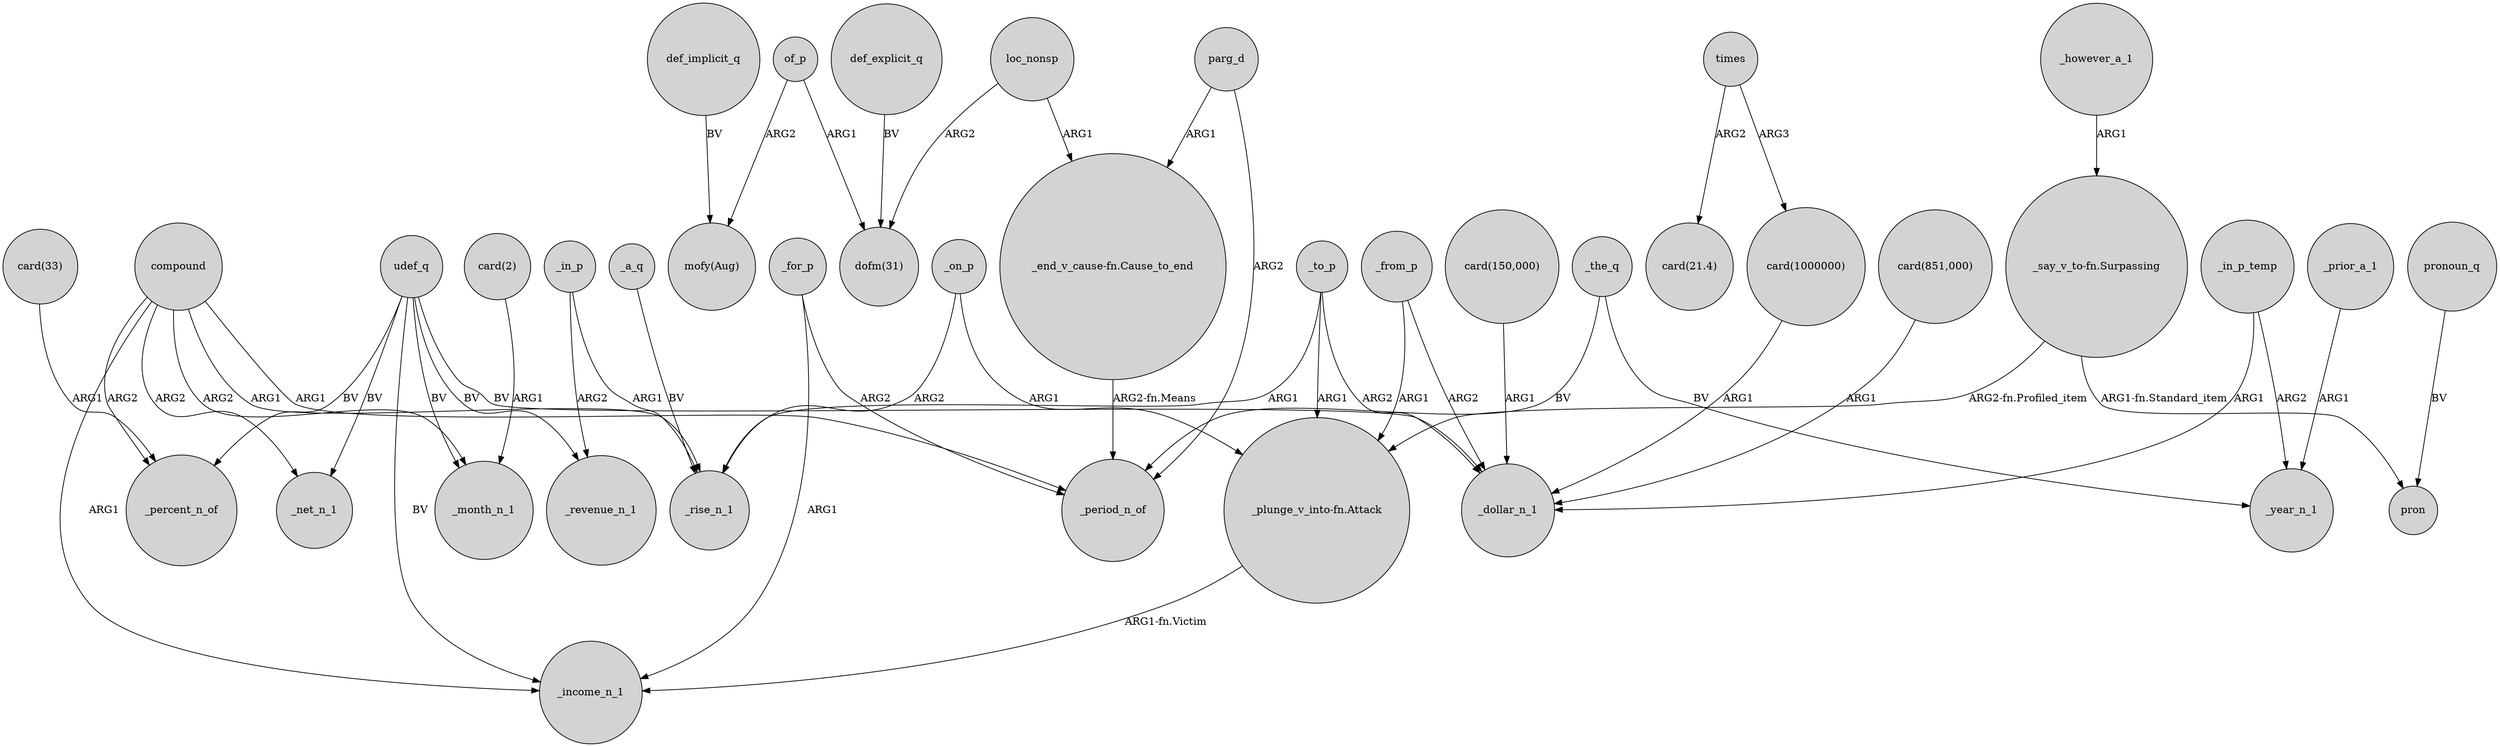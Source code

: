 digraph {
	node [shape=circle style=filled]
	udef_q -> _month_n_1 [label=BV]
	parg_d -> "_end_v_cause-fn.Cause_to_end" [label=ARG1]
	_a_q -> _rise_n_1 [label=BV]
	_from_p -> "_plunge_v_into-fn.Attack" [label=ARG1]
	"_end_v_cause-fn.Cause_to_end" -> _period_n_of [label="ARG2-fn.Means"]
	times -> "card(21.4)" [label=ARG2]
	compound -> _net_n_1 [label=ARG2]
	compound -> _rise_n_1 [label=ARG1]
	"card(851,000)" -> _dollar_n_1 [label=ARG1]
	udef_q -> _income_n_1 [label=BV]
	_for_p -> _income_n_1 [label=ARG1]
	_to_p -> _rise_n_1 [label=ARG1]
	"card(150,000)" -> _dollar_n_1 [label=ARG1]
	times -> "card(1000000)" [label=ARG3]
	_to_p -> _dollar_n_1 [label=ARG2]
	of_p -> "dofm(31)" [label=ARG1]
	_to_p -> "_plunge_v_into-fn.Attack" [label=ARG1]
	_in_p_temp -> _dollar_n_1 [label=ARG1]
	"card(2)" -> _month_n_1 [label=ARG1]
	udef_q -> _revenue_n_1 [label=BV]
	pronoun_q -> pron [label=BV]
	of_p -> "mofy(Aug)" [label=ARG2]
	_prior_a_1 -> _year_n_1 [label=ARG1]
	compound -> _income_n_1 [label=ARG1]
	udef_q -> _percent_n_of [label=BV]
	_the_q -> _year_n_1 [label=BV]
	_however_a_1 -> "_say_v_to-fn.Surpassing" [label=ARG1]
	udef_q -> _net_n_1 [label=BV]
	compound -> _percent_n_of [label=ARG2]
	udef_q -> _dollar_n_1 [label=BV]
	def_implicit_q -> "mofy(Aug)" [label=BV]
	"card(1000000)" -> _dollar_n_1 [label=ARG1]
	loc_nonsp -> "_end_v_cause-fn.Cause_to_end" [label=ARG1]
	_for_p -> _period_n_of [label=ARG2]
	"_plunge_v_into-fn.Attack" -> _income_n_1 [label="ARG1-fn.Victim"]
	def_explicit_q -> "dofm(31)" [label=BV]
	"_say_v_to-fn.Surpassing" -> "_plunge_v_into-fn.Attack" [label="ARG2-fn.Profiled_item"]
	compound -> _period_n_of [label=ARG1]
	loc_nonsp -> "dofm(31)" [label=ARG2]
	"card(33)" -> _percent_n_of [label=ARG1]
	_in_p_temp -> _year_n_1 [label=ARG2]
	_in_p -> _revenue_n_1 [label=ARG2]
	_on_p -> _rise_n_1 [label=ARG2]
	parg_d -> _period_n_of [label=ARG2]
	_the_q -> _period_n_of [label=BV]
	_in_p -> _rise_n_1 [label=ARG1]
	compound -> _month_n_1 [label=ARG2]
	_from_p -> _dollar_n_1 [label=ARG2]
	"_say_v_to-fn.Surpassing" -> pron [label="ARG1-fn.Standard_item"]
	_on_p -> "_plunge_v_into-fn.Attack" [label=ARG1]
}

